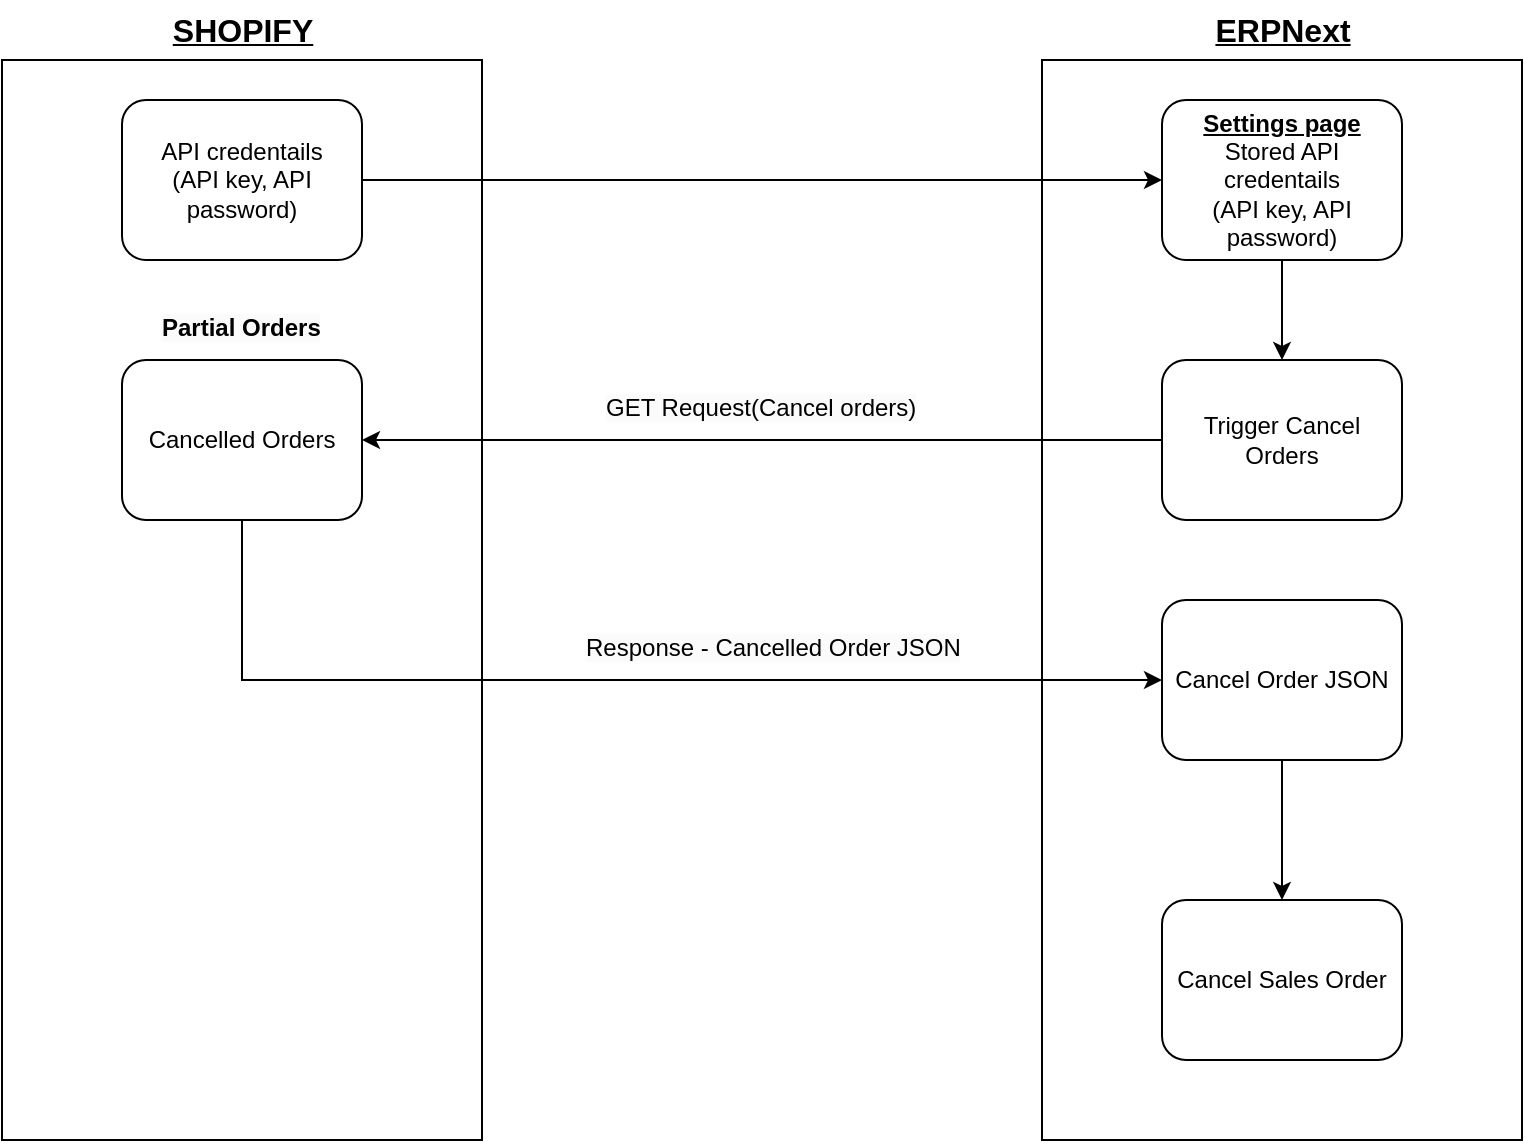 <mxfile version="22.1.16" type="github">
  <diagram name="Page-1" id="sA_XJBTGGigjXfbo3M2D">
    <mxGraphModel dx="1050" dy="577" grid="1" gridSize="10" guides="1" tooltips="1" connect="1" arrows="1" fold="1" page="1" pageScale="1" pageWidth="850" pageHeight="1100" math="0" shadow="0">
      <root>
        <mxCell id="0" />
        <mxCell id="1" parent="0" />
        <mxCell id="q1e89dlwhiU9dOJ3c9pH-1" value="" style="rounded=0;whiteSpace=wrap;html=1;" vertex="1" parent="1">
          <mxGeometry x="40" y="40" width="240" height="540" as="geometry" />
        </mxCell>
        <mxCell id="q1e89dlwhiU9dOJ3c9pH-2" value="" style="rounded=0;whiteSpace=wrap;html=1;" vertex="1" parent="1">
          <mxGeometry x="560" y="40" width="240" height="540" as="geometry" />
        </mxCell>
        <mxCell id="q1e89dlwhiU9dOJ3c9pH-3" value="&lt;b&gt;&lt;u&gt;&lt;font style=&quot;font-size: 16px;&quot;&gt;SHOPIFY&lt;/font&gt;&lt;/u&gt;&lt;/b&gt;" style="text;html=1;align=center;verticalAlign=middle;resizable=0;points=[];autosize=1;strokeColor=none;fillColor=none;" vertex="1" parent="1">
          <mxGeometry x="115" y="10" width="90" height="30" as="geometry" />
        </mxCell>
        <mxCell id="q1e89dlwhiU9dOJ3c9pH-4" value="&lt;span style=&quot;font-size: 16px;&quot;&gt;&lt;b&gt;&lt;u&gt;ERPNext&lt;br&gt;&lt;/u&gt;&lt;/b&gt;&lt;/span&gt;" style="text;html=1;align=center;verticalAlign=middle;resizable=0;points=[];autosize=1;strokeColor=none;fillColor=none;" vertex="1" parent="1">
          <mxGeometry x="635" y="10" width="90" height="30" as="geometry" />
        </mxCell>
        <mxCell id="q1e89dlwhiU9dOJ3c9pH-5" style="edgeStyle=none;rounded=0;orthogonalLoop=1;jettySize=auto;html=1;" edge="1" parent="1" source="q1e89dlwhiU9dOJ3c9pH-6" target="q1e89dlwhiU9dOJ3c9pH-8">
          <mxGeometry relative="1" as="geometry" />
        </mxCell>
        <mxCell id="q1e89dlwhiU9dOJ3c9pH-6" value="API credentails&lt;br&gt;(API key, API password)" style="rounded=1;whiteSpace=wrap;html=1;" vertex="1" parent="1">
          <mxGeometry x="100" y="60" width="120" height="80" as="geometry" />
        </mxCell>
        <mxCell id="q1e89dlwhiU9dOJ3c9pH-7" value="" style="edgeStyle=none;rounded=0;orthogonalLoop=1;jettySize=auto;html=1;" edge="1" parent="1" source="q1e89dlwhiU9dOJ3c9pH-8" target="q1e89dlwhiU9dOJ3c9pH-10">
          <mxGeometry relative="1" as="geometry" />
        </mxCell>
        <mxCell id="q1e89dlwhiU9dOJ3c9pH-8" value="&lt;b&gt;&lt;u&gt;Settings page&lt;/u&gt;&lt;/b&gt;&lt;br&gt;Stored API credentails&lt;br&gt;(API key, API password)" style="rounded=1;whiteSpace=wrap;html=1;" vertex="1" parent="1">
          <mxGeometry x="620" y="60" width="120" height="80" as="geometry" />
        </mxCell>
        <mxCell id="q1e89dlwhiU9dOJ3c9pH-9" style="edgeStyle=none;rounded=0;orthogonalLoop=1;jettySize=auto;html=1;exitX=0;exitY=0.5;exitDx=0;exitDy=0;" edge="1" parent="1" source="q1e89dlwhiU9dOJ3c9pH-10" target="q1e89dlwhiU9dOJ3c9pH-13">
          <mxGeometry relative="1" as="geometry" />
        </mxCell>
        <mxCell id="q1e89dlwhiU9dOJ3c9pH-10" value="Trigger Cancel Orders" style="rounded=1;whiteSpace=wrap;html=1;" vertex="1" parent="1">
          <mxGeometry x="620" y="190" width="120" height="80" as="geometry" />
        </mxCell>
        <mxCell id="q1e89dlwhiU9dOJ3c9pH-11" value="&lt;span style=&quot;color: rgb(0, 0, 0); font-family: Helvetica; font-size: 12px; font-style: normal; font-variant-ligatures: normal; font-variant-caps: normal; font-weight: 400; letter-spacing: normal; orphans: 2; text-align: center; text-indent: 0px; text-transform: none; widows: 2; word-spacing: 0px; -webkit-text-stroke-width: 0px; background-color: rgb(251, 251, 251); text-decoration-thickness: initial; text-decoration-style: initial; text-decoration-color: initial; float: none; display: inline !important;&quot;&gt;GET Request(Cancel orders)&lt;/span&gt;" style="text;whiteSpace=wrap;html=1;" vertex="1" parent="1">
          <mxGeometry x="340" y="200" width="170" height="40" as="geometry" />
        </mxCell>
        <mxCell id="q1e89dlwhiU9dOJ3c9pH-12" style="edgeStyle=none;rounded=0;orthogonalLoop=1;jettySize=auto;html=1;entryX=0;entryY=0.5;entryDx=0;entryDy=0;" edge="1" parent="1" source="q1e89dlwhiU9dOJ3c9pH-13" target="q1e89dlwhiU9dOJ3c9pH-15">
          <mxGeometry relative="1" as="geometry">
            <Array as="points">
              <mxPoint x="160" y="350" />
            </Array>
          </mxGeometry>
        </mxCell>
        <mxCell id="q1e89dlwhiU9dOJ3c9pH-13" value="Cancelled Orders" style="rounded=1;whiteSpace=wrap;html=1;" vertex="1" parent="1">
          <mxGeometry x="100" y="190" width="120" height="80" as="geometry" />
        </mxCell>
        <mxCell id="q1e89dlwhiU9dOJ3c9pH-14" style="rounded=0;orthogonalLoop=1;jettySize=auto;html=1;" edge="1" parent="1" source="q1e89dlwhiU9dOJ3c9pH-15" target="q1e89dlwhiU9dOJ3c9pH-17">
          <mxGeometry relative="1" as="geometry" />
        </mxCell>
        <mxCell id="q1e89dlwhiU9dOJ3c9pH-15" value="Cancel Order JSON" style="rounded=1;whiteSpace=wrap;html=1;" vertex="1" parent="1">
          <mxGeometry x="620" y="310" width="120" height="80" as="geometry" />
        </mxCell>
        <mxCell id="q1e89dlwhiU9dOJ3c9pH-16" value="&lt;span style=&quot;color: rgb(0, 0, 0); font-family: Helvetica; font-size: 12px; font-style: normal; font-variant-ligatures: normal; font-variant-caps: normal; font-weight: 400; letter-spacing: normal; orphans: 2; text-align: center; text-indent: 0px; text-transform: none; widows: 2; word-spacing: 0px; -webkit-text-stroke-width: 0px; background-color: rgb(251, 251, 251); text-decoration-thickness: initial; text-decoration-style: initial; text-decoration-color: initial; float: none; display: inline !important;&quot;&gt;Response - Cancelled Order JSON&lt;/span&gt;" style="text;whiteSpace=wrap;html=1;" vertex="1" parent="1">
          <mxGeometry x="330" y="320" width="190" height="40" as="geometry" />
        </mxCell>
        <mxCell id="q1e89dlwhiU9dOJ3c9pH-17" value="Cancel Sales Order" style="rounded=1;whiteSpace=wrap;html=1;" vertex="1" parent="1">
          <mxGeometry x="620" y="460" width="120" height="80" as="geometry" />
        </mxCell>
        <mxCell id="q1e89dlwhiU9dOJ3c9pH-18" value="&lt;span style=&quot;color: rgb(0, 0, 0); font-family: Helvetica; font-size: 12px; font-style: normal; font-variant-ligatures: normal; font-variant-caps: normal; letter-spacing: normal; orphans: 2; text-align: center; text-indent: 0px; text-transform: none; widows: 2; word-spacing: 0px; -webkit-text-stroke-width: 0px; background-color: rgb(251, 251, 251); text-decoration-thickness: initial; text-decoration-style: initial; text-decoration-color: initial; float: none; display: inline !important;&quot;&gt;Partial Orders&lt;/span&gt;" style="text;whiteSpace=wrap;html=1;fontStyle=1" vertex="1" parent="1">
          <mxGeometry x="117.5" y="160" width="85" height="30" as="geometry" />
        </mxCell>
      </root>
    </mxGraphModel>
  </diagram>
</mxfile>
